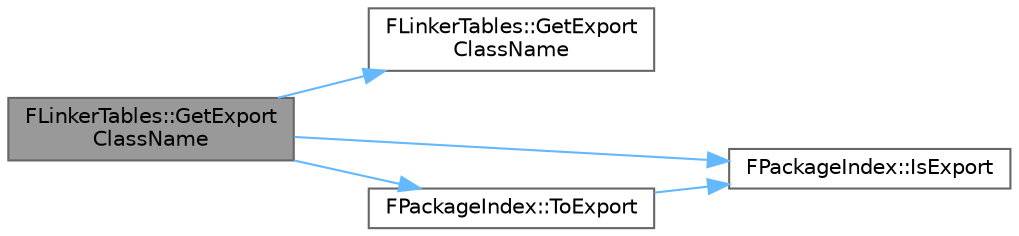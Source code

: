 digraph "FLinkerTables::GetExportClassName"
{
 // INTERACTIVE_SVG=YES
 // LATEX_PDF_SIZE
  bgcolor="transparent";
  edge [fontname=Helvetica,fontsize=10,labelfontname=Helvetica,labelfontsize=10];
  node [fontname=Helvetica,fontsize=10,shape=box,height=0.2,width=0.4];
  rankdir="LR";
  Node1 [id="Node000001",label="FLinkerTables::GetExport\lClassName",height=0.2,width=0.4,color="gray40", fillcolor="grey60", style="filled", fontcolor="black",tooltip="Gets the class name for the specified index in the export map."];
  Node1 -> Node2 [id="edge1_Node000001_Node000002",color="steelblue1",style="solid",tooltip=" "];
  Node2 [id="Node000002",label="FLinkerTables::GetExport\lClassName",height=0.2,width=0.4,color="grey40", fillcolor="white", style="filled",URL="$dc/dc3/classFLinkerTables.html#a51d00f9e94e0ee5f8b8eae458d878549",tooltip="Gets the class name for the specified index in the export map."];
  Node1 -> Node3 [id="edge2_Node000001_Node000003",color="steelblue1",style="solid",tooltip=" "];
  Node3 [id="Node000003",label="FPackageIndex::IsExport",height=0.2,width=0.4,color="grey40", fillcolor="white", style="filled",URL="$d1/d10/classFPackageIndex.html#a995ad4116f96a191ca231ef9b94c0354",tooltip="return true if this is an index into the export map"];
  Node1 -> Node4 [id="edge3_Node000001_Node000004",color="steelblue1",style="solid",tooltip=" "];
  Node4 [id="Node000004",label="FPackageIndex::ToExport",height=0.2,width=0.4,color="grey40", fillcolor="white", style="filled",URL="$d1/d10/classFPackageIndex.html#a5e8b251884bdaf2a8ff8115a4a6282e5",tooltip="Check that this is an export and return the index into the export map."];
  Node4 -> Node3 [id="edge4_Node000004_Node000003",color="steelblue1",style="solid",tooltip=" "];
}

